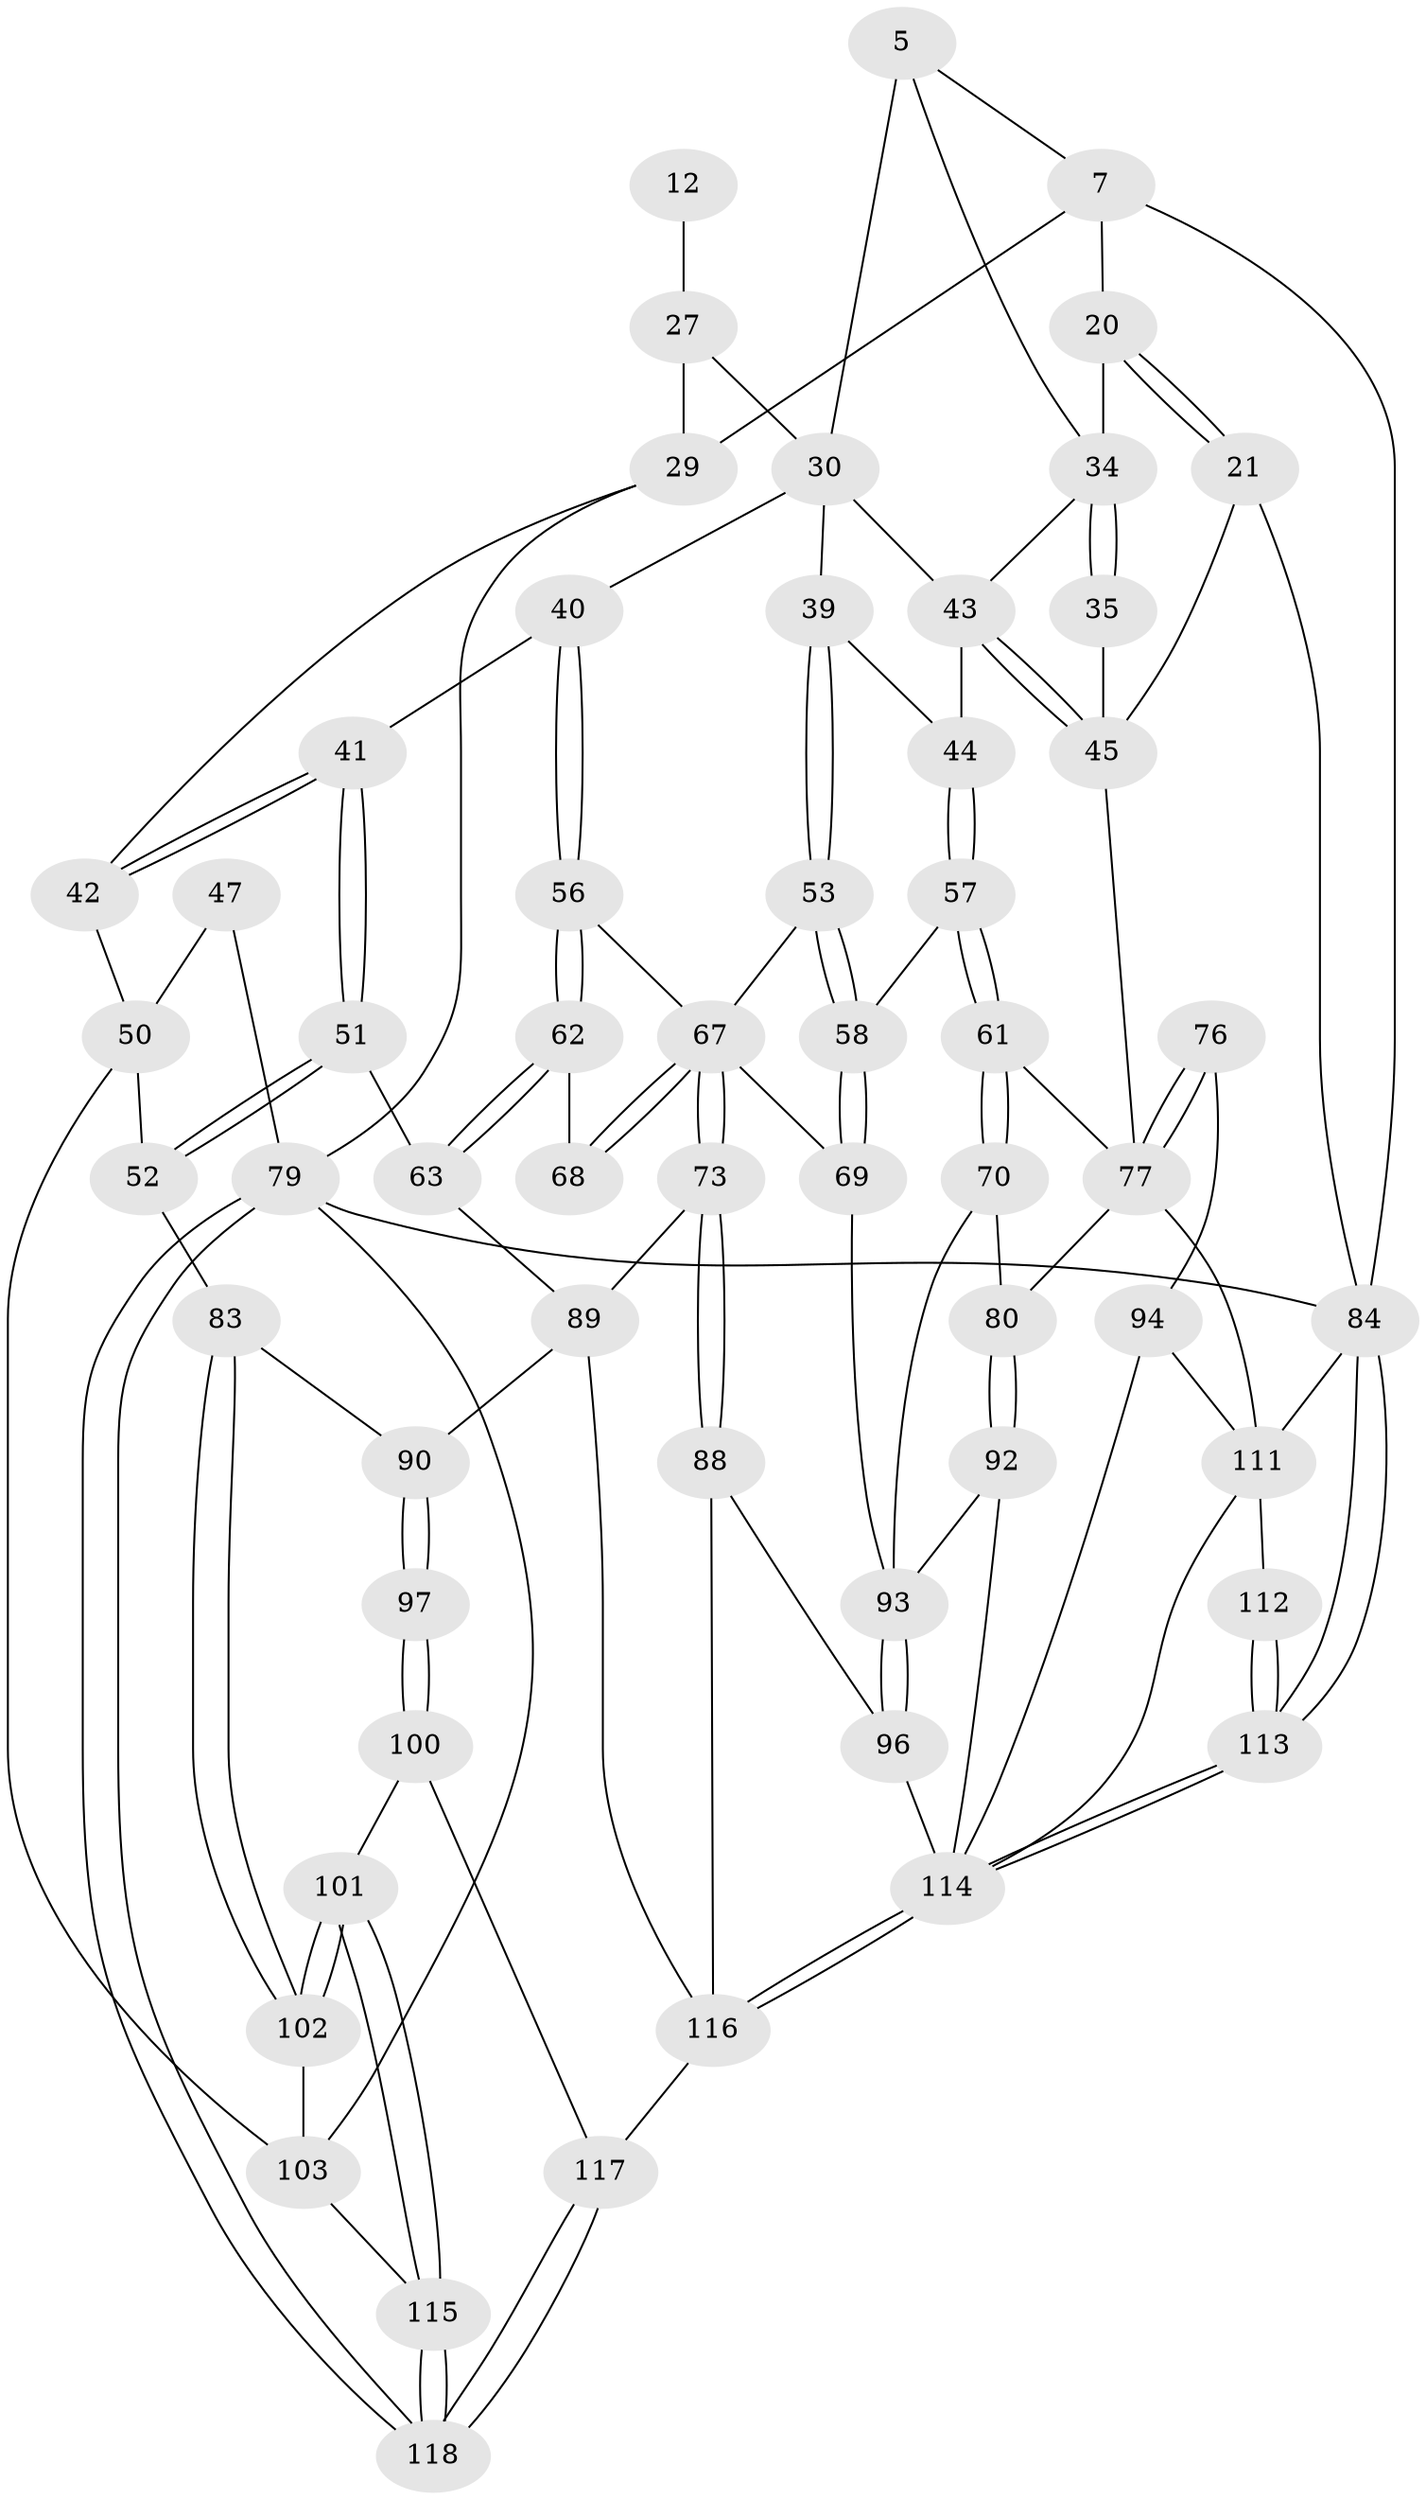 // original degree distribution, {3: 0.025423728813559324, 5: 0.5677966101694916, 4: 0.2033898305084746, 6: 0.2033898305084746}
// Generated by graph-tools (version 1.1) at 2025/02/03/09/25 05:02:00]
// undirected, 59 vertices, 130 edges
graph export_dot {
graph [start="1"]
  node [color=gray90,style=filled];
  5 [pos="+0.6919072129701185+0.08540422038525364",super="+4"];
  7 [pos="+0.7446113041454981+0",super="+6"];
  12 [pos="+0.40243985938458327+0.22056021997373107"];
  20 [pos="+1+0.1176741296680375",super="+19"];
  21 [pos="+1+0.09985312505778136"];
  27 [pos="+0.21854124340211575+0.23613664188410002",super="+18+13"];
  29 [pos="+0.13020576458055147+0.2690782779697392",super="+28+16+17"];
  30 [pos="+0.6792762537990574+0.20293376611191147",super="+24+26"];
  34 [pos="+0.9600330442276059+0.17096027468633992",super="+22+31"];
  35 [pos="+0.9164844117396901+0.3642554537123313"];
  39 [pos="+0.4930369155009646+0.34709756178430573"];
  40 [pos="+0.27878435437144516+0.3866169199046481"];
  41 [pos="+0.24006396088969031+0.38935192441665833"];
  42 [pos="+0.19205452367886502+0.35534644086553246"];
  43 [pos="+0.7280138471054678+0.42935739606537393",super="+33"];
  44 [pos="+0.7235496464532246+0.4318464668673687",super="+38"];
  45 [pos="+0.875990430473442+0.43125787339258786",super="+37"];
  47 [pos="+0.05028725218018194+0.3159436807079249",super="+46"];
  50 [pos="+0+0.6009954081799744",super="+49"];
  51 [pos="+0.19811323266965614+0.4949312341529196"];
  52 [pos="+0.04936262843078895+0.6241264744513987"];
  53 [pos="+0.5040357524657487+0.39142032223494744"];
  56 [pos="+0.34835666785976205+0.5290858700487506"];
  57 [pos="+0.667632576678809+0.5097240561775046"];
  58 [pos="+0.6619464705140646+0.5085483319285893"];
  61 [pos="+0.7052128480213441+0.5660986517569602"];
  62 [pos="+0.33747716299923836+0.5617353412757273"];
  63 [pos="+0.31450713087062604+0.5908215474049574"];
  67 [pos="+0.48261668754704756+0.623855457426338",super="+66+55"];
  68 [pos="+0.4344431508679234+0.5903189806270313"];
  69 [pos="+0.5188208803690992+0.6109104653378928"];
  70 [pos="+0.700829323250742+0.592129426773044"];
  73 [pos="+0.4798306510673102+0.6276493066536676"];
  76 [pos="+1+0.7205324872814225"];
  77 [pos="+0.8360295826284988+0.6286301335770896",super="+60+65"];
  79 [pos="+0+1",super="+15"];
  80 [pos="+0.7935156727285483+0.6750715679763192"];
  83 [pos="+0.06447346556432336+0.6341353888945387"];
  84 [pos="+1+1",super="+14"];
  88 [pos="+0.48429867488337147+0.7959040957814016"];
  89 [pos="+0.3803023551541898+0.7461680315529452",super="+75"];
  90 [pos="+0.30774594541733263+0.7488453015748694",super="+81+82"];
  92 [pos="+0.7896985745816971+0.7095128165971918"];
  93 [pos="+0.7011704226031995+0.7162795716620075",super="+72"];
  94 [pos="+0.9559503679481458+0.7645349967929815"];
  96 [pos="+0.7013298167525037+0.790913766343665",super="+87"];
  97 [pos="+0.26555212849293697+0.8155124391603186"];
  100 [pos="+0.2475986334640721+0.8678135238427133"];
  101 [pos="+0.21424857142240636+0.8745325638907394"];
  102 [pos="+0.15050048868424662+0.8307543266565484"];
  103 [pos="+0+0.8826121364281392",super="+78"];
  111 [pos="+0.9640718287881475+0.9032855043605771",super="+85+109"];
  112 [pos="+0.9381776801930863+1"];
  113 [pos="+0.9700829075788704+1"];
  114 [pos="+0.9312409712336872+1",super="+110+98+95+106"];
  115 [pos="+0.1361936117696201+0.9863275765643722"];
  116 [pos="+0.5968488790135218+1",super="+107"];
  117 [pos="+0.41020269269140086+1",super="+105"];
  118 [pos="+0.11293823562566699+1"];
  5 -- 30 [weight=2];
  5 -- 7;
  5 -- 34;
  7 -- 84;
  7 -- 20;
  7 -- 29;
  12 -- 27 [weight=3];
  20 -- 21;
  20 -- 21;
  20 -- 34 [weight=2];
  21 -- 84;
  21 -- 45;
  27 -- 29 [weight=3];
  27 -- 30 [weight=2];
  29 -- 42;
  29 -- 79;
  30 -- 40;
  30 -- 39;
  30 -- 43;
  34 -- 35 [weight=2];
  34 -- 35;
  34 -- 43;
  35 -- 45;
  39 -- 53;
  39 -- 53;
  39 -- 44;
  40 -- 41;
  40 -- 56;
  40 -- 56;
  41 -- 42;
  41 -- 42;
  41 -- 51;
  41 -- 51;
  42 -- 50;
  43 -- 44 [weight=2];
  43 -- 45;
  43 -- 45;
  44 -- 57;
  44 -- 57;
  45 -- 77 [weight=2];
  47 -- 50 [weight=2];
  47 -- 79;
  50 -- 52;
  50 -- 103;
  51 -- 52;
  51 -- 52;
  51 -- 63;
  52 -- 83;
  53 -- 58;
  53 -- 58;
  53 -- 67;
  56 -- 62;
  56 -- 62;
  56 -- 67;
  57 -- 58;
  57 -- 61;
  57 -- 61;
  58 -- 69;
  58 -- 69;
  61 -- 70;
  61 -- 70;
  61 -- 77;
  62 -- 63;
  62 -- 63;
  62 -- 68;
  63 -- 89;
  67 -- 68 [weight=2];
  67 -- 68;
  67 -- 73;
  67 -- 73;
  67 -- 69;
  69 -- 93;
  70 -- 80;
  70 -- 93;
  73 -- 88;
  73 -- 88;
  73 -- 89;
  76 -- 77 [weight=2];
  76 -- 77;
  76 -- 94;
  77 -- 80;
  77 -- 111;
  79 -- 118;
  79 -- 118;
  79 -- 84 [weight=2];
  79 -- 103;
  80 -- 92;
  80 -- 92;
  83 -- 102;
  83 -- 102;
  83 -- 90;
  84 -- 113;
  84 -- 113;
  84 -- 111;
  88 -- 96;
  88 -- 116;
  89 -- 90 [weight=2];
  89 -- 116;
  90 -- 97 [weight=2];
  90 -- 97;
  92 -- 93;
  92 -- 114;
  93 -- 96 [weight=2];
  93 -- 96;
  94 -- 114;
  94 -- 111;
  96 -- 114 [weight=2];
  97 -- 100;
  97 -- 100;
  100 -- 101;
  100 -- 117;
  101 -- 102;
  101 -- 102;
  101 -- 115;
  101 -- 115;
  102 -- 103;
  103 -- 115;
  111 -- 112 [weight=2];
  111 -- 114;
  112 -- 113;
  112 -- 113;
  113 -- 114;
  113 -- 114;
  114 -- 116 [weight=2];
  114 -- 116;
  115 -- 118;
  115 -- 118;
  116 -- 117 [weight=2];
  117 -- 118;
  117 -- 118;
}
